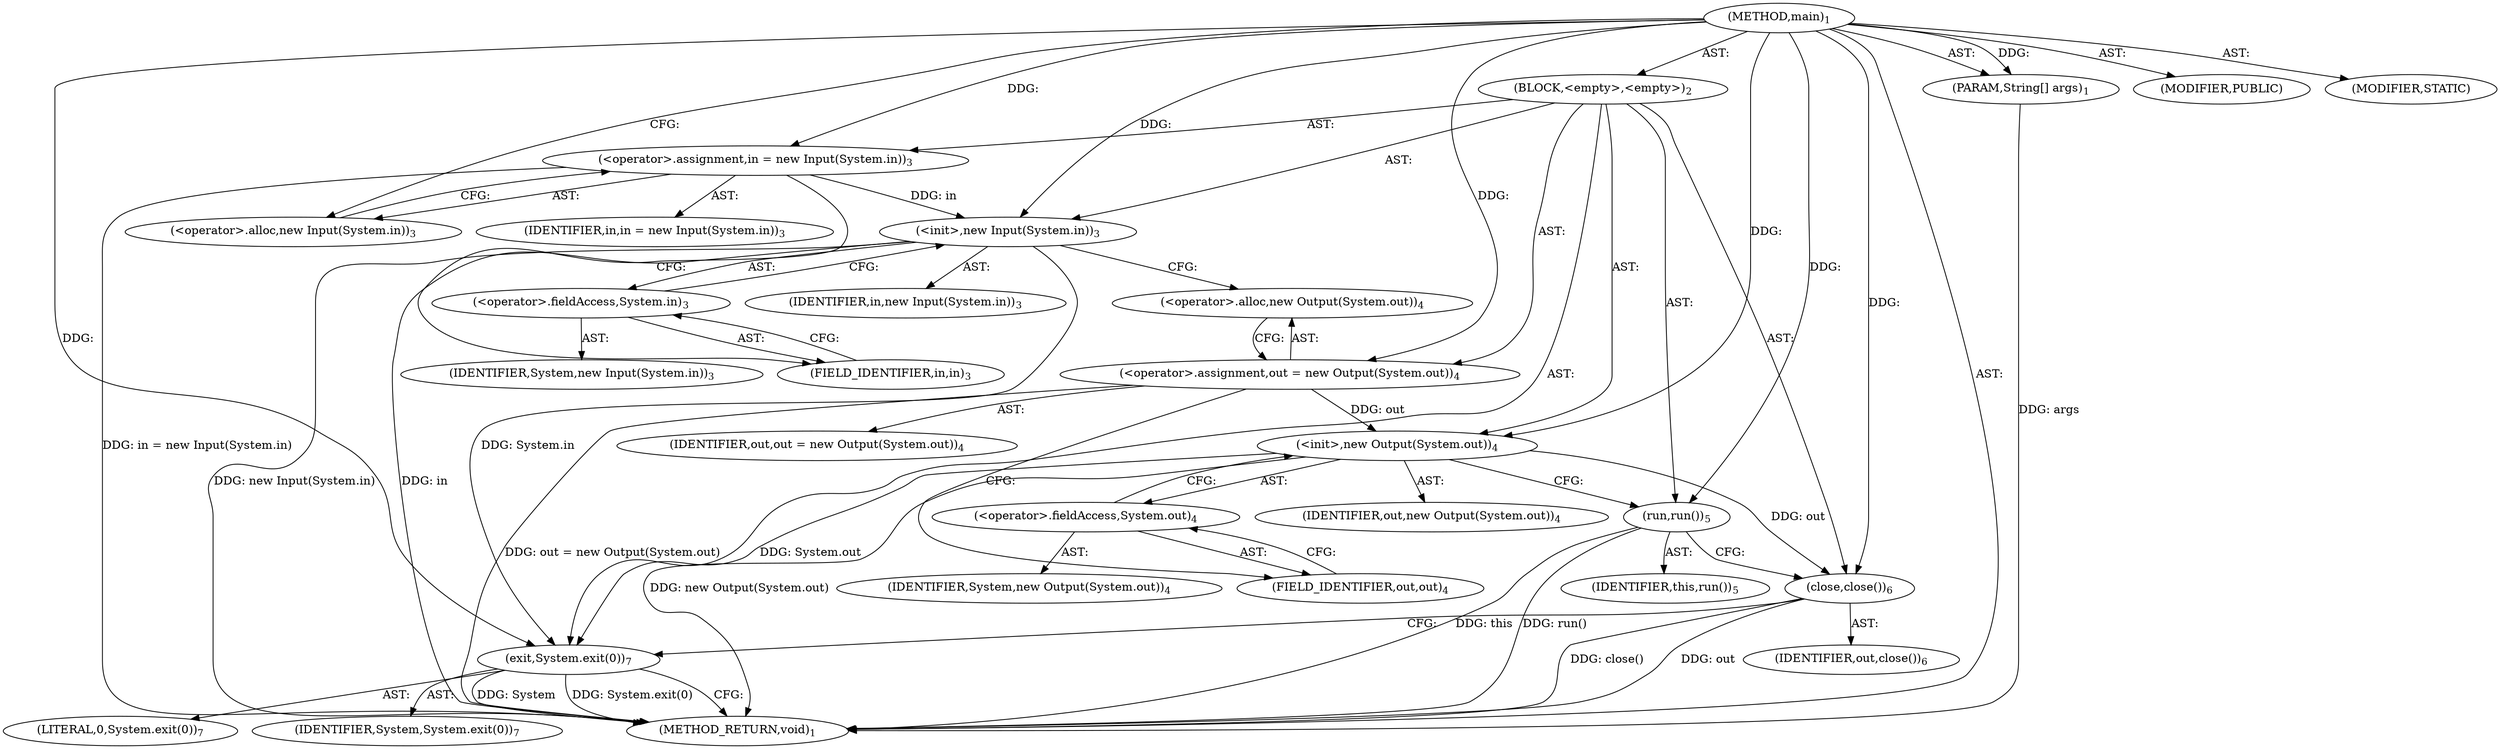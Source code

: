 digraph "main" {  
"17" [label = <(METHOD,main)<SUB>1</SUB>> ]
"18" [label = <(PARAM,String[] args)<SUB>1</SUB>> ]
"19" [label = <(BLOCK,&lt;empty&gt;,&lt;empty&gt;)<SUB>2</SUB>> ]
"20" [label = <(&lt;operator&gt;.assignment,in = new Input(System.in))<SUB>3</SUB>> ]
"21" [label = <(IDENTIFIER,in,in = new Input(System.in))<SUB>3</SUB>> ]
"22" [label = <(&lt;operator&gt;.alloc,new Input(System.in))<SUB>3</SUB>> ]
"23" [label = <(&lt;init&gt;,new Input(System.in))<SUB>3</SUB>> ]
"24" [label = <(IDENTIFIER,in,new Input(System.in))<SUB>3</SUB>> ]
"25" [label = <(&lt;operator&gt;.fieldAccess,System.in)<SUB>3</SUB>> ]
"26" [label = <(IDENTIFIER,System,new Input(System.in))<SUB>3</SUB>> ]
"27" [label = <(FIELD_IDENTIFIER,in,in)<SUB>3</SUB>> ]
"28" [label = <(&lt;operator&gt;.assignment,out = new Output(System.out))<SUB>4</SUB>> ]
"29" [label = <(IDENTIFIER,out,out = new Output(System.out))<SUB>4</SUB>> ]
"30" [label = <(&lt;operator&gt;.alloc,new Output(System.out))<SUB>4</SUB>> ]
"31" [label = <(&lt;init&gt;,new Output(System.out))<SUB>4</SUB>> ]
"32" [label = <(IDENTIFIER,out,new Output(System.out))<SUB>4</SUB>> ]
"33" [label = <(&lt;operator&gt;.fieldAccess,System.out)<SUB>4</SUB>> ]
"34" [label = <(IDENTIFIER,System,new Output(System.out))<SUB>4</SUB>> ]
"35" [label = <(FIELD_IDENTIFIER,out,out)<SUB>4</SUB>> ]
"36" [label = <(run,run())<SUB>5</SUB>> ]
"37" [label = <(IDENTIFIER,this,run())<SUB>5</SUB>> ]
"38" [label = <(close,close())<SUB>6</SUB>> ]
"39" [label = <(IDENTIFIER,out,close())<SUB>6</SUB>> ]
"40" [label = <(exit,System.exit(0))<SUB>7</SUB>> ]
"41" [label = <(IDENTIFIER,System,System.exit(0))<SUB>7</SUB>> ]
"42" [label = <(LITERAL,0,System.exit(0))<SUB>7</SUB>> ]
"43" [label = <(MODIFIER,PUBLIC)> ]
"44" [label = <(MODIFIER,STATIC)> ]
"45" [label = <(METHOD_RETURN,void)<SUB>1</SUB>> ]
  "17" -> "18"  [ label = "AST: "] 
  "17" -> "19"  [ label = "AST: "] 
  "17" -> "43"  [ label = "AST: "] 
  "17" -> "44"  [ label = "AST: "] 
  "17" -> "45"  [ label = "AST: "] 
  "19" -> "20"  [ label = "AST: "] 
  "19" -> "23"  [ label = "AST: "] 
  "19" -> "28"  [ label = "AST: "] 
  "19" -> "31"  [ label = "AST: "] 
  "19" -> "36"  [ label = "AST: "] 
  "19" -> "38"  [ label = "AST: "] 
  "19" -> "40"  [ label = "AST: "] 
  "20" -> "21"  [ label = "AST: "] 
  "20" -> "22"  [ label = "AST: "] 
  "23" -> "24"  [ label = "AST: "] 
  "23" -> "25"  [ label = "AST: "] 
  "25" -> "26"  [ label = "AST: "] 
  "25" -> "27"  [ label = "AST: "] 
  "28" -> "29"  [ label = "AST: "] 
  "28" -> "30"  [ label = "AST: "] 
  "31" -> "32"  [ label = "AST: "] 
  "31" -> "33"  [ label = "AST: "] 
  "33" -> "34"  [ label = "AST: "] 
  "33" -> "35"  [ label = "AST: "] 
  "36" -> "37"  [ label = "AST: "] 
  "38" -> "39"  [ label = "AST: "] 
  "40" -> "41"  [ label = "AST: "] 
  "40" -> "42"  [ label = "AST: "] 
  "20" -> "27"  [ label = "CFG: "] 
  "23" -> "30"  [ label = "CFG: "] 
  "28" -> "35"  [ label = "CFG: "] 
  "31" -> "36"  [ label = "CFG: "] 
  "36" -> "38"  [ label = "CFG: "] 
  "38" -> "40"  [ label = "CFG: "] 
  "40" -> "45"  [ label = "CFG: "] 
  "22" -> "20"  [ label = "CFG: "] 
  "25" -> "23"  [ label = "CFG: "] 
  "30" -> "28"  [ label = "CFG: "] 
  "33" -> "31"  [ label = "CFG: "] 
  "27" -> "25"  [ label = "CFG: "] 
  "35" -> "33"  [ label = "CFG: "] 
  "17" -> "22"  [ label = "CFG: "] 
  "18" -> "45"  [ label = "DDG: args"] 
  "20" -> "45"  [ label = "DDG: in = new Input(System.in)"] 
  "23" -> "45"  [ label = "DDG: in"] 
  "23" -> "45"  [ label = "DDG: new Input(System.in)"] 
  "28" -> "45"  [ label = "DDG: out = new Output(System.out)"] 
  "31" -> "45"  [ label = "DDG: new Output(System.out)"] 
  "36" -> "45"  [ label = "DDG: run()"] 
  "38" -> "45"  [ label = "DDG: out"] 
  "38" -> "45"  [ label = "DDG: close()"] 
  "40" -> "45"  [ label = "DDG: System"] 
  "40" -> "45"  [ label = "DDG: System.exit(0)"] 
  "36" -> "45"  [ label = "DDG: this"] 
  "17" -> "18"  [ label = "DDG: "] 
  "17" -> "20"  [ label = "DDG: "] 
  "17" -> "28"  [ label = "DDG: "] 
  "20" -> "23"  [ label = "DDG: in"] 
  "17" -> "23"  [ label = "DDG: "] 
  "28" -> "31"  [ label = "DDG: out"] 
  "17" -> "31"  [ label = "DDG: "] 
  "17" -> "36"  [ label = "DDG: "] 
  "31" -> "38"  [ label = "DDG: out"] 
  "17" -> "38"  [ label = "DDG: "] 
  "23" -> "40"  [ label = "DDG: System.in"] 
  "31" -> "40"  [ label = "DDG: System.out"] 
  "17" -> "40"  [ label = "DDG: "] 
}
